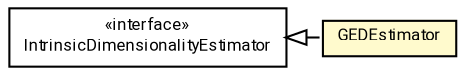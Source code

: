 #!/usr/local/bin/dot
#
# Class diagram 
# Generated by UMLGraph version R5_7_2-60-g0e99a6 (http://www.spinellis.gr/umlgraph/)
#

digraph G {
	graph [fontnames="svg"]
	edge [fontname="Roboto",fontsize=7,labelfontname="Roboto",labelfontsize=7,color="black"];
	node [fontname="Roboto",fontcolor="black",fontsize=8,shape=plaintext,margin=0,width=0,height=0];
	nodesep=0.15;
	ranksep=0.25;
	rankdir=LR;
	// de.lmu.ifi.dbs.elki.math.statistics.intrinsicdimensionality.IntrinsicDimensionalityEstimator
	c4563434 [label=<<table title="de.lmu.ifi.dbs.elki.math.statistics.intrinsicdimensionality.IntrinsicDimensionalityEstimator" border="0" cellborder="1" cellspacing="0" cellpadding="2" href="IntrinsicDimensionalityEstimator.html" target="_parent">
		<tr><td><table border="0" cellspacing="0" cellpadding="1">
		<tr><td align="center" balign="center"> &#171;interface&#187; </td></tr>
		<tr><td align="center" balign="center"> <font face="Roboto">IntrinsicDimensionalityEstimator</font> </td></tr>
		</table></td></tr>
		</table>>, URL="IntrinsicDimensionalityEstimator.html"];
	// de.lmu.ifi.dbs.elki.math.statistics.intrinsicdimensionality.GEDEstimator
	c4563439 [label=<<table title="de.lmu.ifi.dbs.elki.math.statistics.intrinsicdimensionality.GEDEstimator" border="0" cellborder="1" cellspacing="0" cellpadding="2" bgcolor="lemonChiffon" href="GEDEstimator.html" target="_parent">
		<tr><td><table border="0" cellspacing="0" cellpadding="1">
		<tr><td align="center" balign="center"> <font face="Roboto">GEDEstimator</font> </td></tr>
		</table></td></tr>
		</table>>, URL="GEDEstimator.html"];
	// de.lmu.ifi.dbs.elki.math.statistics.intrinsicdimensionality.GEDEstimator implements de.lmu.ifi.dbs.elki.math.statistics.intrinsicdimensionality.IntrinsicDimensionalityEstimator
	c4563434 -> c4563439 [arrowtail=empty,style=dashed,dir=back,weight=9];
}

